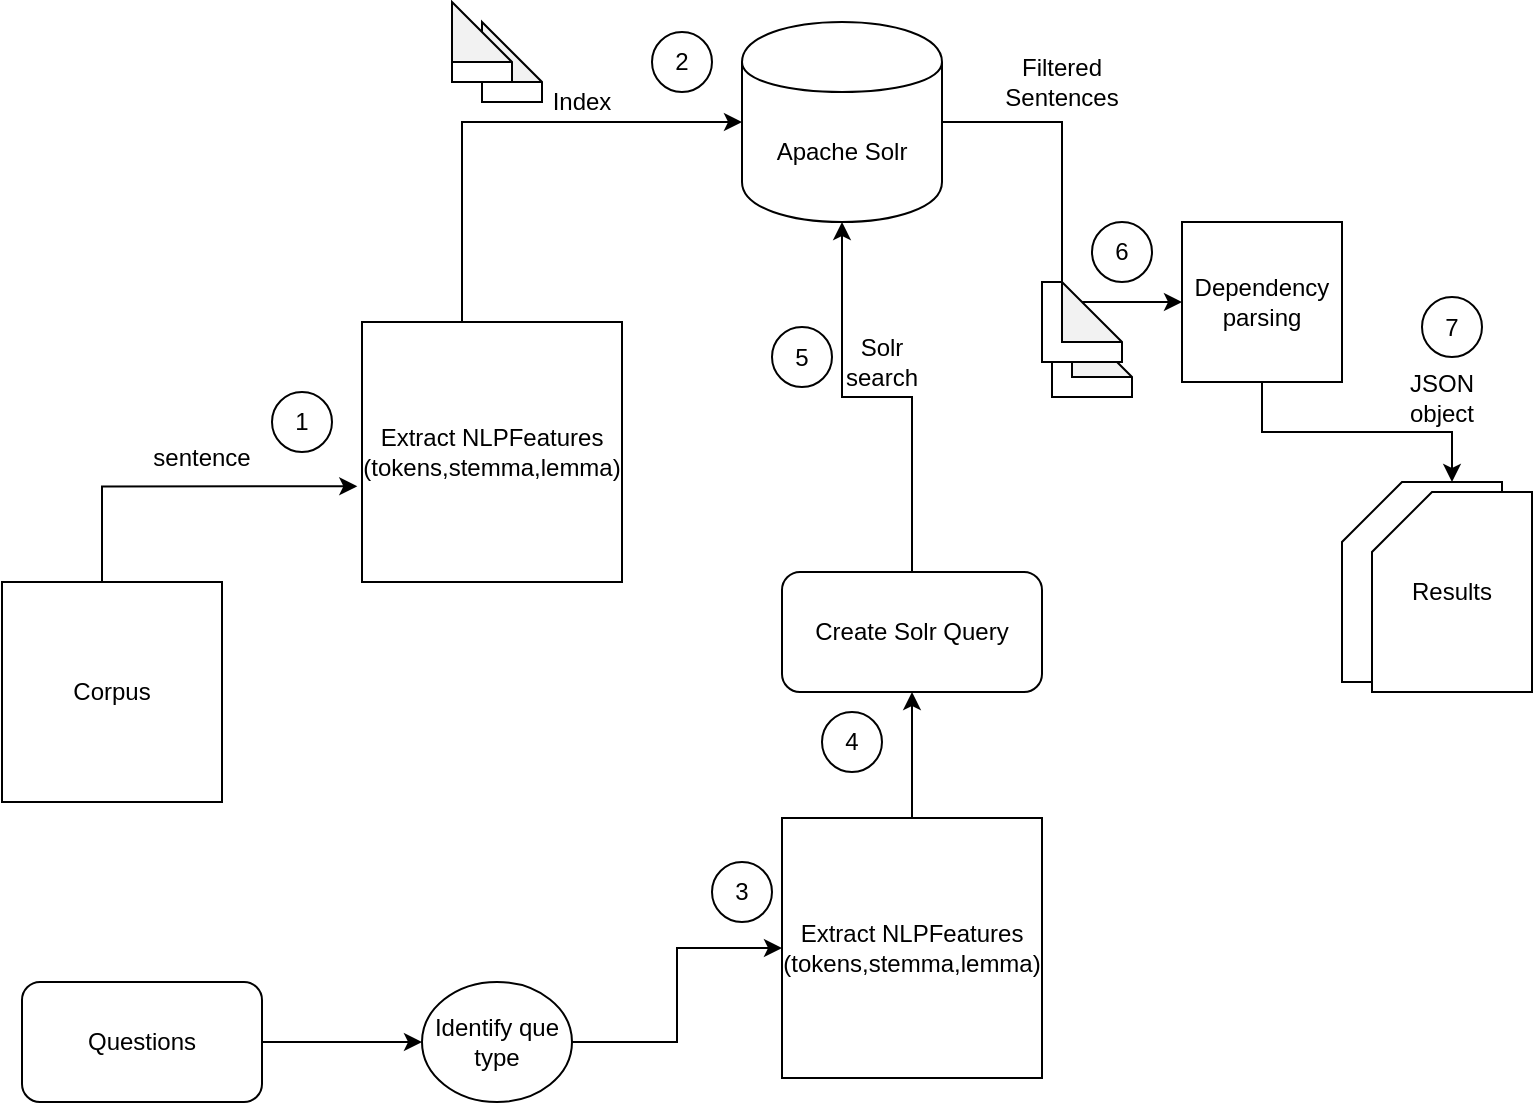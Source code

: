 <mxfile version="10.6.7" type="device"><diagram id="FNQRDaZex_6a3E8a_osB" name="Page-1"><mxGraphModel dx="1010" dy="533" grid="1" gridSize="10" guides="1" tooltips="1" connect="1" arrows="1" fold="1" page="1" pageScale="1" pageWidth="850" pageHeight="1100" math="0" shadow="0"><root><mxCell id="0"/><mxCell id="1" parent="0"/><mxCell id="nby4Ml4z41u2f9gqc48u-3" style="edgeStyle=orthogonalEdgeStyle;rounded=0;orthogonalLoop=1;jettySize=auto;html=1;entryX=-0.018;entryY=0.632;entryDx=0;entryDy=0;entryPerimeter=0;" parent="1" source="nby4Ml4z41u2f9gqc48u-1" target="nby4Ml4z41u2f9gqc48u-2" edge="1"><mxGeometry relative="1" as="geometry"><mxPoint x="65" y="200" as="targetPoint"/><Array as="points"><mxPoint x="60" y="282"/></Array></mxGeometry></mxCell><mxCell id="nby4Ml4z41u2f9gqc48u-1" value="Corpus" style="whiteSpace=wrap;html=1;aspect=fixed;" parent="1" vertex="1"><mxGeometry x="10" y="330" width="110" height="110" as="geometry"/></mxCell><mxCell id="nby4Ml4z41u2f9gqc48u-10" style="edgeStyle=orthogonalEdgeStyle;rounded=0;orthogonalLoop=1;jettySize=auto;html=1;entryX=0;entryY=0.5;entryDx=0;entryDy=0;" parent="1" source="nby4Ml4z41u2f9gqc48u-2" target="nby4Ml4z41u2f9gqc48u-9" edge="1"><mxGeometry relative="1" as="geometry"><mxPoint x="320" y="50" as="targetPoint"/><Array as="points"><mxPoint x="240" y="100"/></Array></mxGeometry></mxCell><mxCell id="nby4Ml4z41u2f9gqc48u-2" value="Extract NLPFeatures&lt;br&gt;(tokens,stemma,lemma)" style="whiteSpace=wrap;html=1;aspect=fixed;" parent="1" vertex="1"><mxGeometry x="190" y="200" width="130" height="130" as="geometry"/></mxCell><mxCell id="nby4Ml4z41u2f9gqc48u-4" value="sentence&lt;br&gt;&lt;br&gt;" style="text;html=1;align=center;verticalAlign=middle;whiteSpace=wrap;rounded=0;" parent="1" vertex="1"><mxGeometry x="90" y="265" width="40" height="20" as="geometry"/></mxCell><mxCell id="nby4Ml4z41u2f9gqc48u-27" style="edgeStyle=orthogonalEdgeStyle;rounded=0;orthogonalLoop=1;jettySize=auto;html=1;entryX=0;entryY=0.5;entryDx=0;entryDy=0;" parent="1" source="nby4Ml4z41u2f9gqc48u-9" target="nby4Ml4z41u2f9gqc48u-25" edge="1"><mxGeometry relative="1" as="geometry"/></mxCell><mxCell id="nby4Ml4z41u2f9gqc48u-9" value="Apache Solr" style="shape=cylinder;whiteSpace=wrap;html=1;boundedLbl=1;backgroundOutline=1;" parent="1" vertex="1"><mxGeometry x="380" y="50" width="100" height="100" as="geometry"/></mxCell><mxCell id="nby4Ml4z41u2f9gqc48u-12" value="Index" style="text;html=1;align=center;verticalAlign=middle;whiteSpace=wrap;rounded=0;" parent="1" vertex="1"><mxGeometry x="280" y="80" width="40" height="20" as="geometry"/></mxCell><mxCell id="nby4Ml4z41u2f9gqc48u-13" value="" style="shape=note;whiteSpace=wrap;html=1;backgroundOutline=1;darkOpacity=0.05;" parent="1" vertex="1"><mxGeometry x="250" y="50" width="30" height="40" as="geometry"/></mxCell><mxCell id="mjumGxx9BgDh5rHc98ah-2" value="" style="edgeStyle=orthogonalEdgeStyle;rounded=0;orthogonalLoop=1;jettySize=auto;html=1;" edge="1" parent="1" source="nby4Ml4z41u2f9gqc48u-14" target="mjumGxx9BgDh5rHc98ah-1"><mxGeometry relative="1" as="geometry"/></mxCell><mxCell id="nby4Ml4z41u2f9gqc48u-14" value="Questions" style="rounded=1;whiteSpace=wrap;html=1;" parent="1" vertex="1"><mxGeometry x="20" y="530" width="120" height="60" as="geometry"/></mxCell><mxCell id="nby4Ml4z41u2f9gqc48u-20" style="edgeStyle=orthogonalEdgeStyle;rounded=0;orthogonalLoop=1;jettySize=auto;html=1;entryX=0.5;entryY=1;entryDx=0;entryDy=0;" parent="1" source="nby4Ml4z41u2f9gqc48u-16" target="nby4Ml4z41u2f9gqc48u-9" edge="1"><mxGeometry relative="1" as="geometry"/></mxCell><mxCell id="nby4Ml4z41u2f9gqc48u-16" value="Create Solr Query" style="rounded=1;whiteSpace=wrap;html=1;" parent="1" vertex="1"><mxGeometry x="400" y="325" width="130" height="60" as="geometry"/></mxCell><mxCell id="nby4Ml4z41u2f9gqc48u-19" value="" style="shape=note;whiteSpace=wrap;html=1;backgroundOutline=1;darkOpacity=0.05;" parent="1" vertex="1"><mxGeometry x="235" y="40" width="30" height="40" as="geometry"/></mxCell><mxCell id="nby4Ml4z41u2f9gqc48u-24" value="Solr search" style="text;html=1;strokeColor=none;fillColor=none;align=center;verticalAlign=middle;whiteSpace=wrap;rounded=0;" parent="1" vertex="1"><mxGeometry x="430" y="210" width="40" height="20" as="geometry"/></mxCell><mxCell id="nby4Ml4z41u2f9gqc48u-39" style="edgeStyle=orthogonalEdgeStyle;rounded=0;orthogonalLoop=1;jettySize=auto;html=1;entryX=0;entryY=0;entryDx=55;entryDy=0;entryPerimeter=0;" parent="1" source="nby4Ml4z41u2f9gqc48u-25" target="nby4Ml4z41u2f9gqc48u-38" edge="1"><mxGeometry relative="1" as="geometry"/></mxCell><mxCell id="nby4Ml4z41u2f9gqc48u-25" value="Dependency&lt;br&gt;parsing&lt;br&gt;" style="whiteSpace=wrap;html=1;aspect=fixed;" parent="1" vertex="1"><mxGeometry x="600" y="150" width="80" height="80" as="geometry"/></mxCell><mxCell id="nby4Ml4z41u2f9gqc48u-28" value="1" style="ellipse;whiteSpace=wrap;html=1;aspect=fixed;" parent="1" vertex="1"><mxGeometry x="145" y="235" width="30" height="30" as="geometry"/></mxCell><mxCell id="nby4Ml4z41u2f9gqc48u-29" value="2" style="ellipse;whiteSpace=wrap;html=1;aspect=fixed;" parent="1" vertex="1"><mxGeometry x="335" y="55" width="30" height="30" as="geometry"/></mxCell><mxCell id="nby4Ml4z41u2f9gqc48u-30" value="3&lt;br&gt;" style="ellipse;whiteSpace=wrap;html=1;aspect=fixed;" parent="1" vertex="1"><mxGeometry x="365" y="470" width="30" height="30" as="geometry"/></mxCell><mxCell id="nby4Ml4z41u2f9gqc48u-31" value="4&lt;br&gt;" style="ellipse;whiteSpace=wrap;html=1;aspect=fixed;" parent="1" vertex="1"><mxGeometry x="420" y="395" width="30" height="30" as="geometry"/></mxCell><mxCell id="nby4Ml4z41u2f9gqc48u-32" value="5&lt;br&gt;" style="ellipse;whiteSpace=wrap;html=1;aspect=fixed;" parent="1" vertex="1"><mxGeometry x="395" y="202.5" width="30" height="30" as="geometry"/></mxCell><mxCell id="nby4Ml4z41u2f9gqc48u-33" value="6&lt;br&gt;" style="ellipse;whiteSpace=wrap;html=1;aspect=fixed;" parent="1" vertex="1"><mxGeometry x="555" y="150" width="30" height="30" as="geometry"/></mxCell><mxCell id="nby4Ml4z41u2f9gqc48u-34" value="" style="shape=note;whiteSpace=wrap;html=1;backgroundOutline=1;darkOpacity=0.05;" parent="1" vertex="1"><mxGeometry x="535" y="197.5" width="40" height="40" as="geometry"/></mxCell><mxCell id="nby4Ml4z41u2f9gqc48u-35" value="" style="shape=note;whiteSpace=wrap;html=1;backgroundOutline=1;darkOpacity=0.05;" parent="1" vertex="1"><mxGeometry x="530" y="180" width="40" height="40" as="geometry"/></mxCell><mxCell id="nby4Ml4z41u2f9gqc48u-38" value="" style="shape=card;whiteSpace=wrap;html=1;" parent="1" vertex="1"><mxGeometry x="680" y="280" width="80" height="100" as="geometry"/></mxCell><mxCell id="nby4Ml4z41u2f9gqc48u-40" value="JSON object" style="text;html=1;strokeColor=none;fillColor=none;align=center;verticalAlign=middle;whiteSpace=wrap;rounded=0;" parent="1" vertex="1"><mxGeometry x="710" y="227.5" width="40" height="20" as="geometry"/></mxCell><mxCell id="nby4Ml4z41u2f9gqc48u-42" value="7&lt;br&gt;" style="ellipse;whiteSpace=wrap;html=1;aspect=fixed;" parent="1" vertex="1"><mxGeometry x="720" y="187.5" width="30" height="30" as="geometry"/></mxCell><mxCell id="nby4Ml4z41u2f9gqc48u-43" value="Filtered Sentences" style="text;html=1;strokeColor=none;fillColor=none;align=center;verticalAlign=middle;whiteSpace=wrap;rounded=0;" parent="1" vertex="1"><mxGeometry x="520" y="70" width="40" height="20" as="geometry"/></mxCell><mxCell id="nby4Ml4z41u2f9gqc48u-44" value="Results" style="shape=card;whiteSpace=wrap;html=1;" parent="1" vertex="1"><mxGeometry x="695" y="285" width="80" height="100" as="geometry"/></mxCell><mxCell id="mjumGxx9BgDh5rHc98ah-9" style="edgeStyle=orthogonalEdgeStyle;rounded=0;orthogonalLoop=1;jettySize=auto;html=1;entryX=0;entryY=0.5;entryDx=0;entryDy=0;" edge="1" parent="1" source="mjumGxx9BgDh5rHc98ah-1" target="mjumGxx9BgDh5rHc98ah-6"><mxGeometry relative="1" as="geometry"/></mxCell><mxCell id="mjumGxx9BgDh5rHc98ah-1" value="Identify que type" style="ellipse;whiteSpace=wrap;html=1;" vertex="1" parent="1"><mxGeometry x="220" y="530" width="75" height="60" as="geometry"/></mxCell><mxCell id="mjumGxx9BgDh5rHc98ah-10" value="" style="edgeStyle=orthogonalEdgeStyle;rounded=0;orthogonalLoop=1;jettySize=auto;html=1;" edge="1" parent="1" source="mjumGxx9BgDh5rHc98ah-6" target="nby4Ml4z41u2f9gqc48u-16"><mxGeometry relative="1" as="geometry"><Array as="points"><mxPoint x="465" y="410"/><mxPoint x="465" y="410"/></Array></mxGeometry></mxCell><mxCell id="mjumGxx9BgDh5rHc98ah-6" value="Extract NLPFeatures&lt;br&gt;(tokens,stemma,lemma)" style="whiteSpace=wrap;html=1;aspect=fixed;" vertex="1" parent="1"><mxGeometry x="400" y="448" width="130" height="130" as="geometry"/></mxCell></root></mxGraphModel></diagram></mxfile>